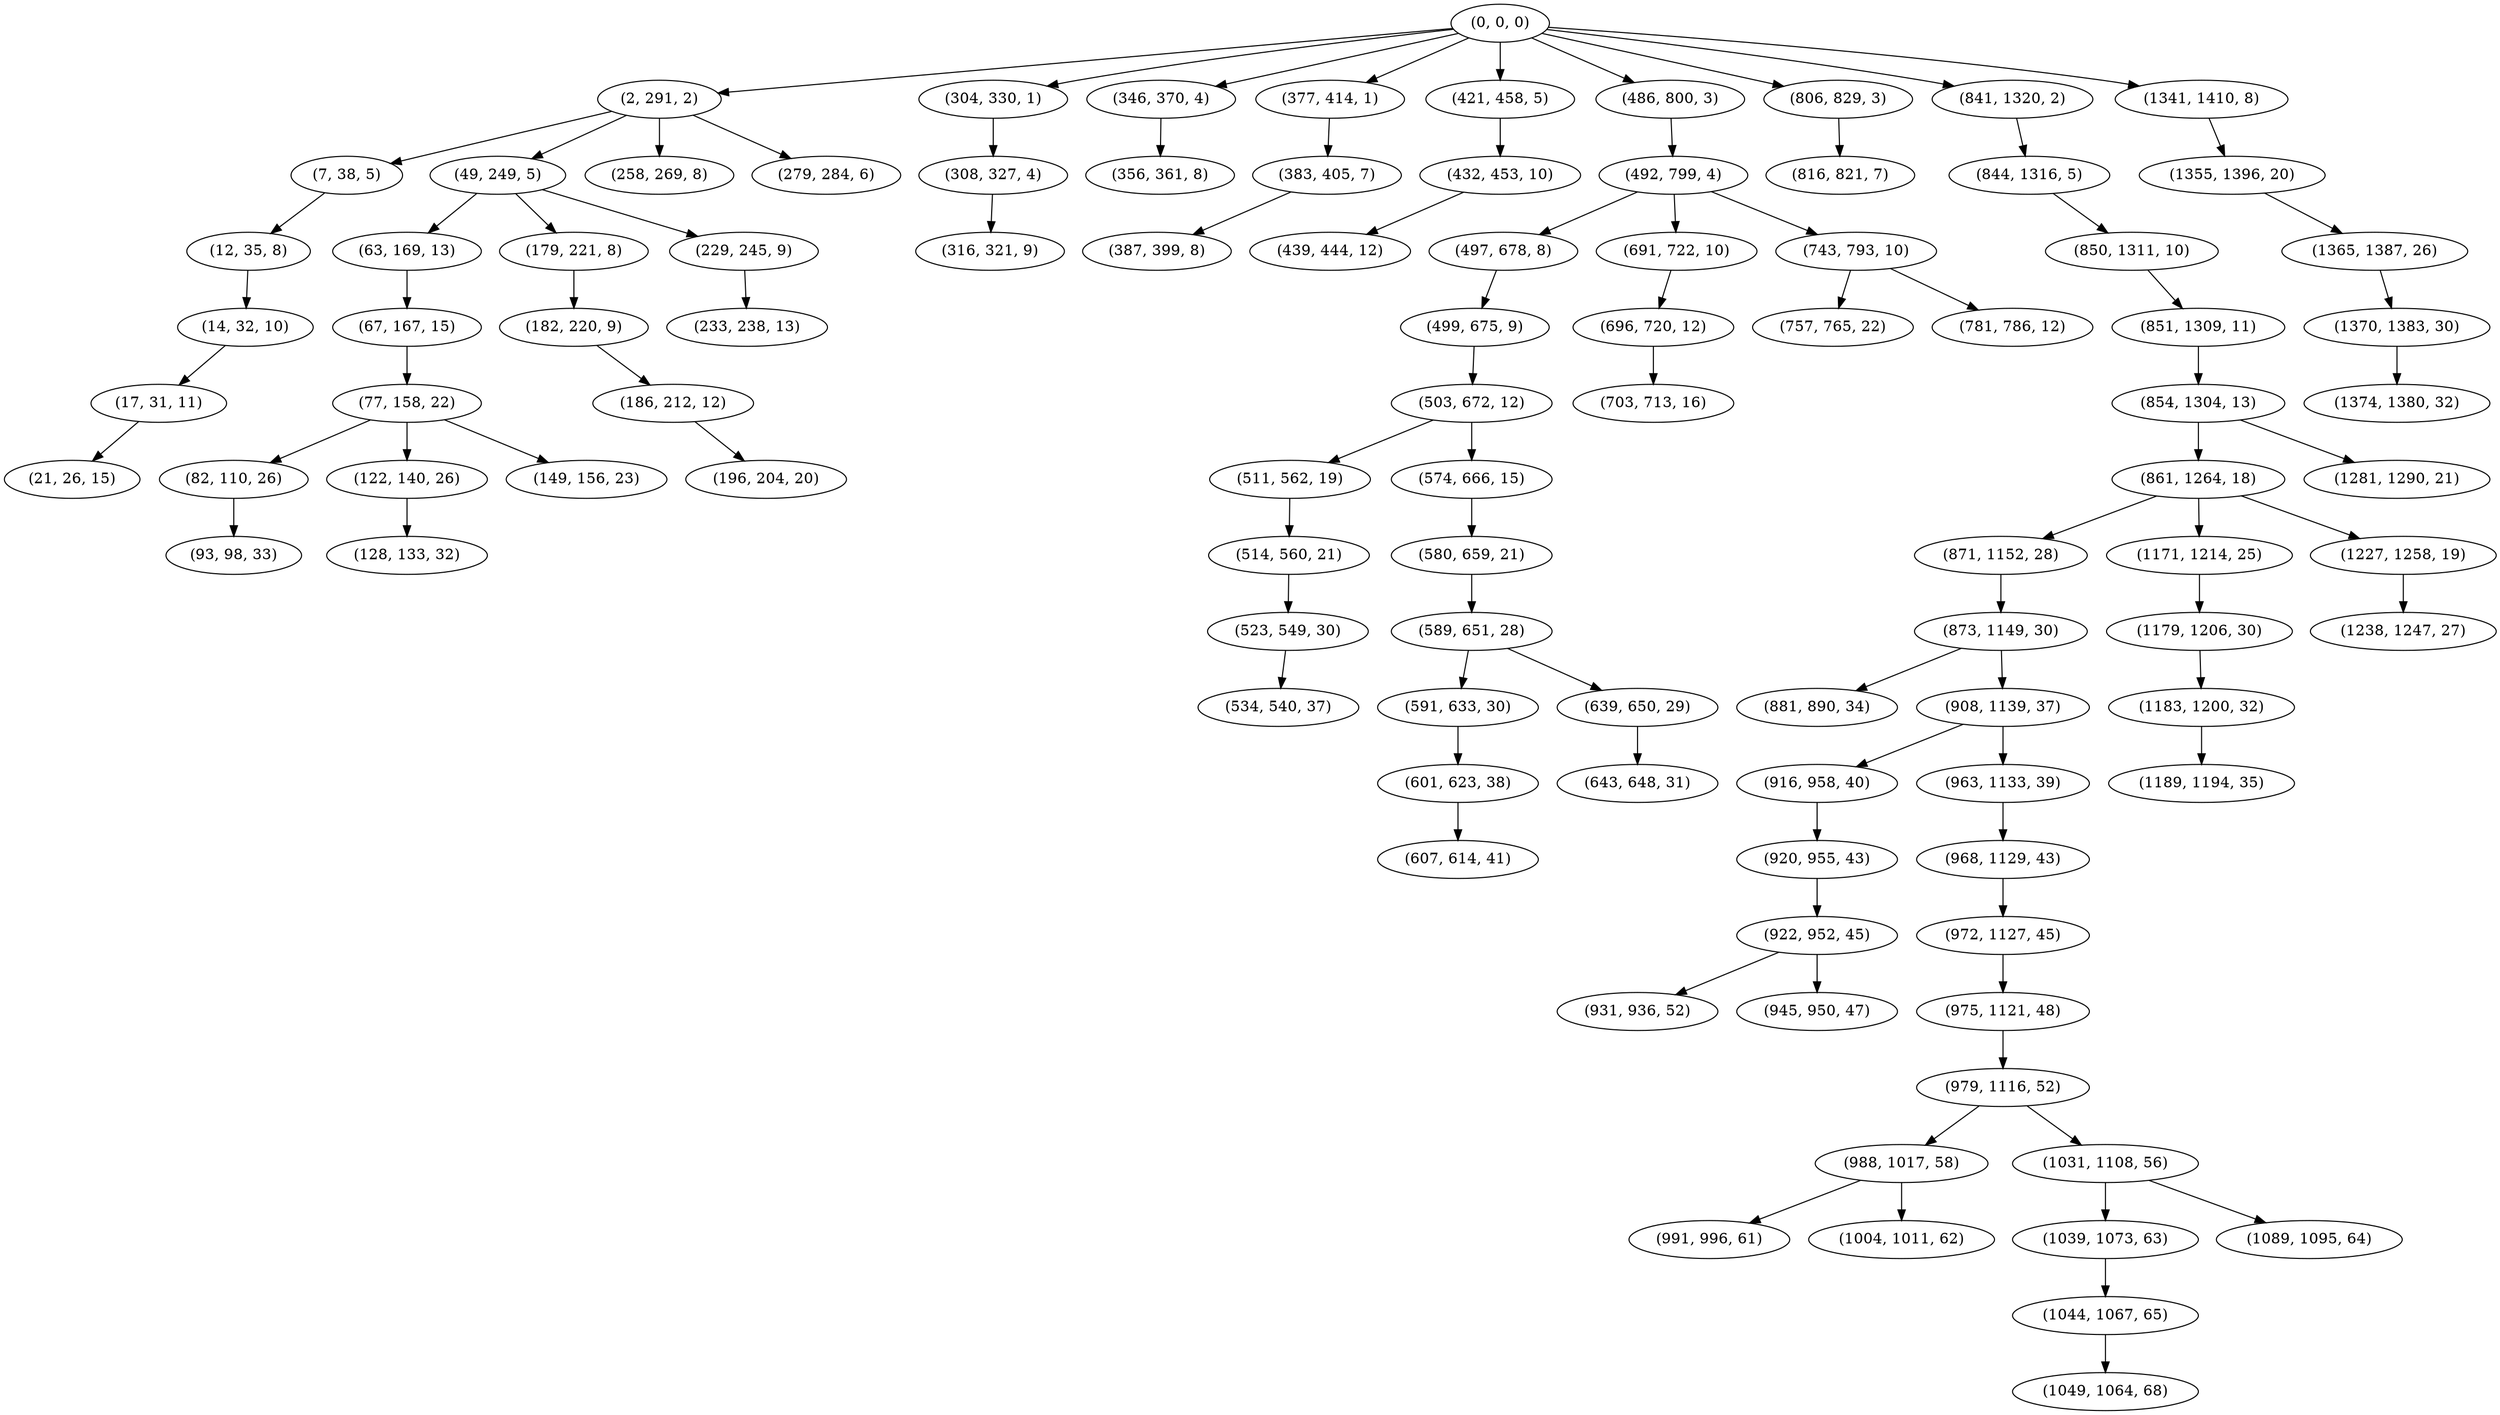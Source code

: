 digraph tree {
    "(0, 0, 0)";
    "(2, 291, 2)";
    "(7, 38, 5)";
    "(12, 35, 8)";
    "(14, 32, 10)";
    "(17, 31, 11)";
    "(21, 26, 15)";
    "(49, 249, 5)";
    "(63, 169, 13)";
    "(67, 167, 15)";
    "(77, 158, 22)";
    "(82, 110, 26)";
    "(93, 98, 33)";
    "(122, 140, 26)";
    "(128, 133, 32)";
    "(149, 156, 23)";
    "(179, 221, 8)";
    "(182, 220, 9)";
    "(186, 212, 12)";
    "(196, 204, 20)";
    "(229, 245, 9)";
    "(233, 238, 13)";
    "(258, 269, 8)";
    "(279, 284, 6)";
    "(304, 330, 1)";
    "(308, 327, 4)";
    "(316, 321, 9)";
    "(346, 370, 4)";
    "(356, 361, 8)";
    "(377, 414, 1)";
    "(383, 405, 7)";
    "(387, 399, 8)";
    "(421, 458, 5)";
    "(432, 453, 10)";
    "(439, 444, 12)";
    "(486, 800, 3)";
    "(492, 799, 4)";
    "(497, 678, 8)";
    "(499, 675, 9)";
    "(503, 672, 12)";
    "(511, 562, 19)";
    "(514, 560, 21)";
    "(523, 549, 30)";
    "(534, 540, 37)";
    "(574, 666, 15)";
    "(580, 659, 21)";
    "(589, 651, 28)";
    "(591, 633, 30)";
    "(601, 623, 38)";
    "(607, 614, 41)";
    "(639, 650, 29)";
    "(643, 648, 31)";
    "(691, 722, 10)";
    "(696, 720, 12)";
    "(703, 713, 16)";
    "(743, 793, 10)";
    "(757, 765, 22)";
    "(781, 786, 12)";
    "(806, 829, 3)";
    "(816, 821, 7)";
    "(841, 1320, 2)";
    "(844, 1316, 5)";
    "(850, 1311, 10)";
    "(851, 1309, 11)";
    "(854, 1304, 13)";
    "(861, 1264, 18)";
    "(871, 1152, 28)";
    "(873, 1149, 30)";
    "(881, 890, 34)";
    "(908, 1139, 37)";
    "(916, 958, 40)";
    "(920, 955, 43)";
    "(922, 952, 45)";
    "(931, 936, 52)";
    "(945, 950, 47)";
    "(963, 1133, 39)";
    "(968, 1129, 43)";
    "(972, 1127, 45)";
    "(975, 1121, 48)";
    "(979, 1116, 52)";
    "(988, 1017, 58)";
    "(991, 996, 61)";
    "(1004, 1011, 62)";
    "(1031, 1108, 56)";
    "(1039, 1073, 63)";
    "(1044, 1067, 65)";
    "(1049, 1064, 68)";
    "(1089, 1095, 64)";
    "(1171, 1214, 25)";
    "(1179, 1206, 30)";
    "(1183, 1200, 32)";
    "(1189, 1194, 35)";
    "(1227, 1258, 19)";
    "(1238, 1247, 27)";
    "(1281, 1290, 21)";
    "(1341, 1410, 8)";
    "(1355, 1396, 20)";
    "(1365, 1387, 26)";
    "(1370, 1383, 30)";
    "(1374, 1380, 32)";
    "(0, 0, 0)" -> "(2, 291, 2)";
    "(0, 0, 0)" -> "(304, 330, 1)";
    "(0, 0, 0)" -> "(346, 370, 4)";
    "(0, 0, 0)" -> "(377, 414, 1)";
    "(0, 0, 0)" -> "(421, 458, 5)";
    "(0, 0, 0)" -> "(486, 800, 3)";
    "(0, 0, 0)" -> "(806, 829, 3)";
    "(0, 0, 0)" -> "(841, 1320, 2)";
    "(0, 0, 0)" -> "(1341, 1410, 8)";
    "(2, 291, 2)" -> "(7, 38, 5)";
    "(2, 291, 2)" -> "(49, 249, 5)";
    "(2, 291, 2)" -> "(258, 269, 8)";
    "(2, 291, 2)" -> "(279, 284, 6)";
    "(7, 38, 5)" -> "(12, 35, 8)";
    "(12, 35, 8)" -> "(14, 32, 10)";
    "(14, 32, 10)" -> "(17, 31, 11)";
    "(17, 31, 11)" -> "(21, 26, 15)";
    "(49, 249, 5)" -> "(63, 169, 13)";
    "(49, 249, 5)" -> "(179, 221, 8)";
    "(49, 249, 5)" -> "(229, 245, 9)";
    "(63, 169, 13)" -> "(67, 167, 15)";
    "(67, 167, 15)" -> "(77, 158, 22)";
    "(77, 158, 22)" -> "(82, 110, 26)";
    "(77, 158, 22)" -> "(122, 140, 26)";
    "(77, 158, 22)" -> "(149, 156, 23)";
    "(82, 110, 26)" -> "(93, 98, 33)";
    "(122, 140, 26)" -> "(128, 133, 32)";
    "(179, 221, 8)" -> "(182, 220, 9)";
    "(182, 220, 9)" -> "(186, 212, 12)";
    "(186, 212, 12)" -> "(196, 204, 20)";
    "(229, 245, 9)" -> "(233, 238, 13)";
    "(304, 330, 1)" -> "(308, 327, 4)";
    "(308, 327, 4)" -> "(316, 321, 9)";
    "(346, 370, 4)" -> "(356, 361, 8)";
    "(377, 414, 1)" -> "(383, 405, 7)";
    "(383, 405, 7)" -> "(387, 399, 8)";
    "(421, 458, 5)" -> "(432, 453, 10)";
    "(432, 453, 10)" -> "(439, 444, 12)";
    "(486, 800, 3)" -> "(492, 799, 4)";
    "(492, 799, 4)" -> "(497, 678, 8)";
    "(492, 799, 4)" -> "(691, 722, 10)";
    "(492, 799, 4)" -> "(743, 793, 10)";
    "(497, 678, 8)" -> "(499, 675, 9)";
    "(499, 675, 9)" -> "(503, 672, 12)";
    "(503, 672, 12)" -> "(511, 562, 19)";
    "(503, 672, 12)" -> "(574, 666, 15)";
    "(511, 562, 19)" -> "(514, 560, 21)";
    "(514, 560, 21)" -> "(523, 549, 30)";
    "(523, 549, 30)" -> "(534, 540, 37)";
    "(574, 666, 15)" -> "(580, 659, 21)";
    "(580, 659, 21)" -> "(589, 651, 28)";
    "(589, 651, 28)" -> "(591, 633, 30)";
    "(589, 651, 28)" -> "(639, 650, 29)";
    "(591, 633, 30)" -> "(601, 623, 38)";
    "(601, 623, 38)" -> "(607, 614, 41)";
    "(639, 650, 29)" -> "(643, 648, 31)";
    "(691, 722, 10)" -> "(696, 720, 12)";
    "(696, 720, 12)" -> "(703, 713, 16)";
    "(743, 793, 10)" -> "(757, 765, 22)";
    "(743, 793, 10)" -> "(781, 786, 12)";
    "(806, 829, 3)" -> "(816, 821, 7)";
    "(841, 1320, 2)" -> "(844, 1316, 5)";
    "(844, 1316, 5)" -> "(850, 1311, 10)";
    "(850, 1311, 10)" -> "(851, 1309, 11)";
    "(851, 1309, 11)" -> "(854, 1304, 13)";
    "(854, 1304, 13)" -> "(861, 1264, 18)";
    "(854, 1304, 13)" -> "(1281, 1290, 21)";
    "(861, 1264, 18)" -> "(871, 1152, 28)";
    "(861, 1264, 18)" -> "(1171, 1214, 25)";
    "(861, 1264, 18)" -> "(1227, 1258, 19)";
    "(871, 1152, 28)" -> "(873, 1149, 30)";
    "(873, 1149, 30)" -> "(881, 890, 34)";
    "(873, 1149, 30)" -> "(908, 1139, 37)";
    "(908, 1139, 37)" -> "(916, 958, 40)";
    "(908, 1139, 37)" -> "(963, 1133, 39)";
    "(916, 958, 40)" -> "(920, 955, 43)";
    "(920, 955, 43)" -> "(922, 952, 45)";
    "(922, 952, 45)" -> "(931, 936, 52)";
    "(922, 952, 45)" -> "(945, 950, 47)";
    "(963, 1133, 39)" -> "(968, 1129, 43)";
    "(968, 1129, 43)" -> "(972, 1127, 45)";
    "(972, 1127, 45)" -> "(975, 1121, 48)";
    "(975, 1121, 48)" -> "(979, 1116, 52)";
    "(979, 1116, 52)" -> "(988, 1017, 58)";
    "(979, 1116, 52)" -> "(1031, 1108, 56)";
    "(988, 1017, 58)" -> "(991, 996, 61)";
    "(988, 1017, 58)" -> "(1004, 1011, 62)";
    "(1031, 1108, 56)" -> "(1039, 1073, 63)";
    "(1031, 1108, 56)" -> "(1089, 1095, 64)";
    "(1039, 1073, 63)" -> "(1044, 1067, 65)";
    "(1044, 1067, 65)" -> "(1049, 1064, 68)";
    "(1171, 1214, 25)" -> "(1179, 1206, 30)";
    "(1179, 1206, 30)" -> "(1183, 1200, 32)";
    "(1183, 1200, 32)" -> "(1189, 1194, 35)";
    "(1227, 1258, 19)" -> "(1238, 1247, 27)";
    "(1341, 1410, 8)" -> "(1355, 1396, 20)";
    "(1355, 1396, 20)" -> "(1365, 1387, 26)";
    "(1365, 1387, 26)" -> "(1370, 1383, 30)";
    "(1370, 1383, 30)" -> "(1374, 1380, 32)";
}

